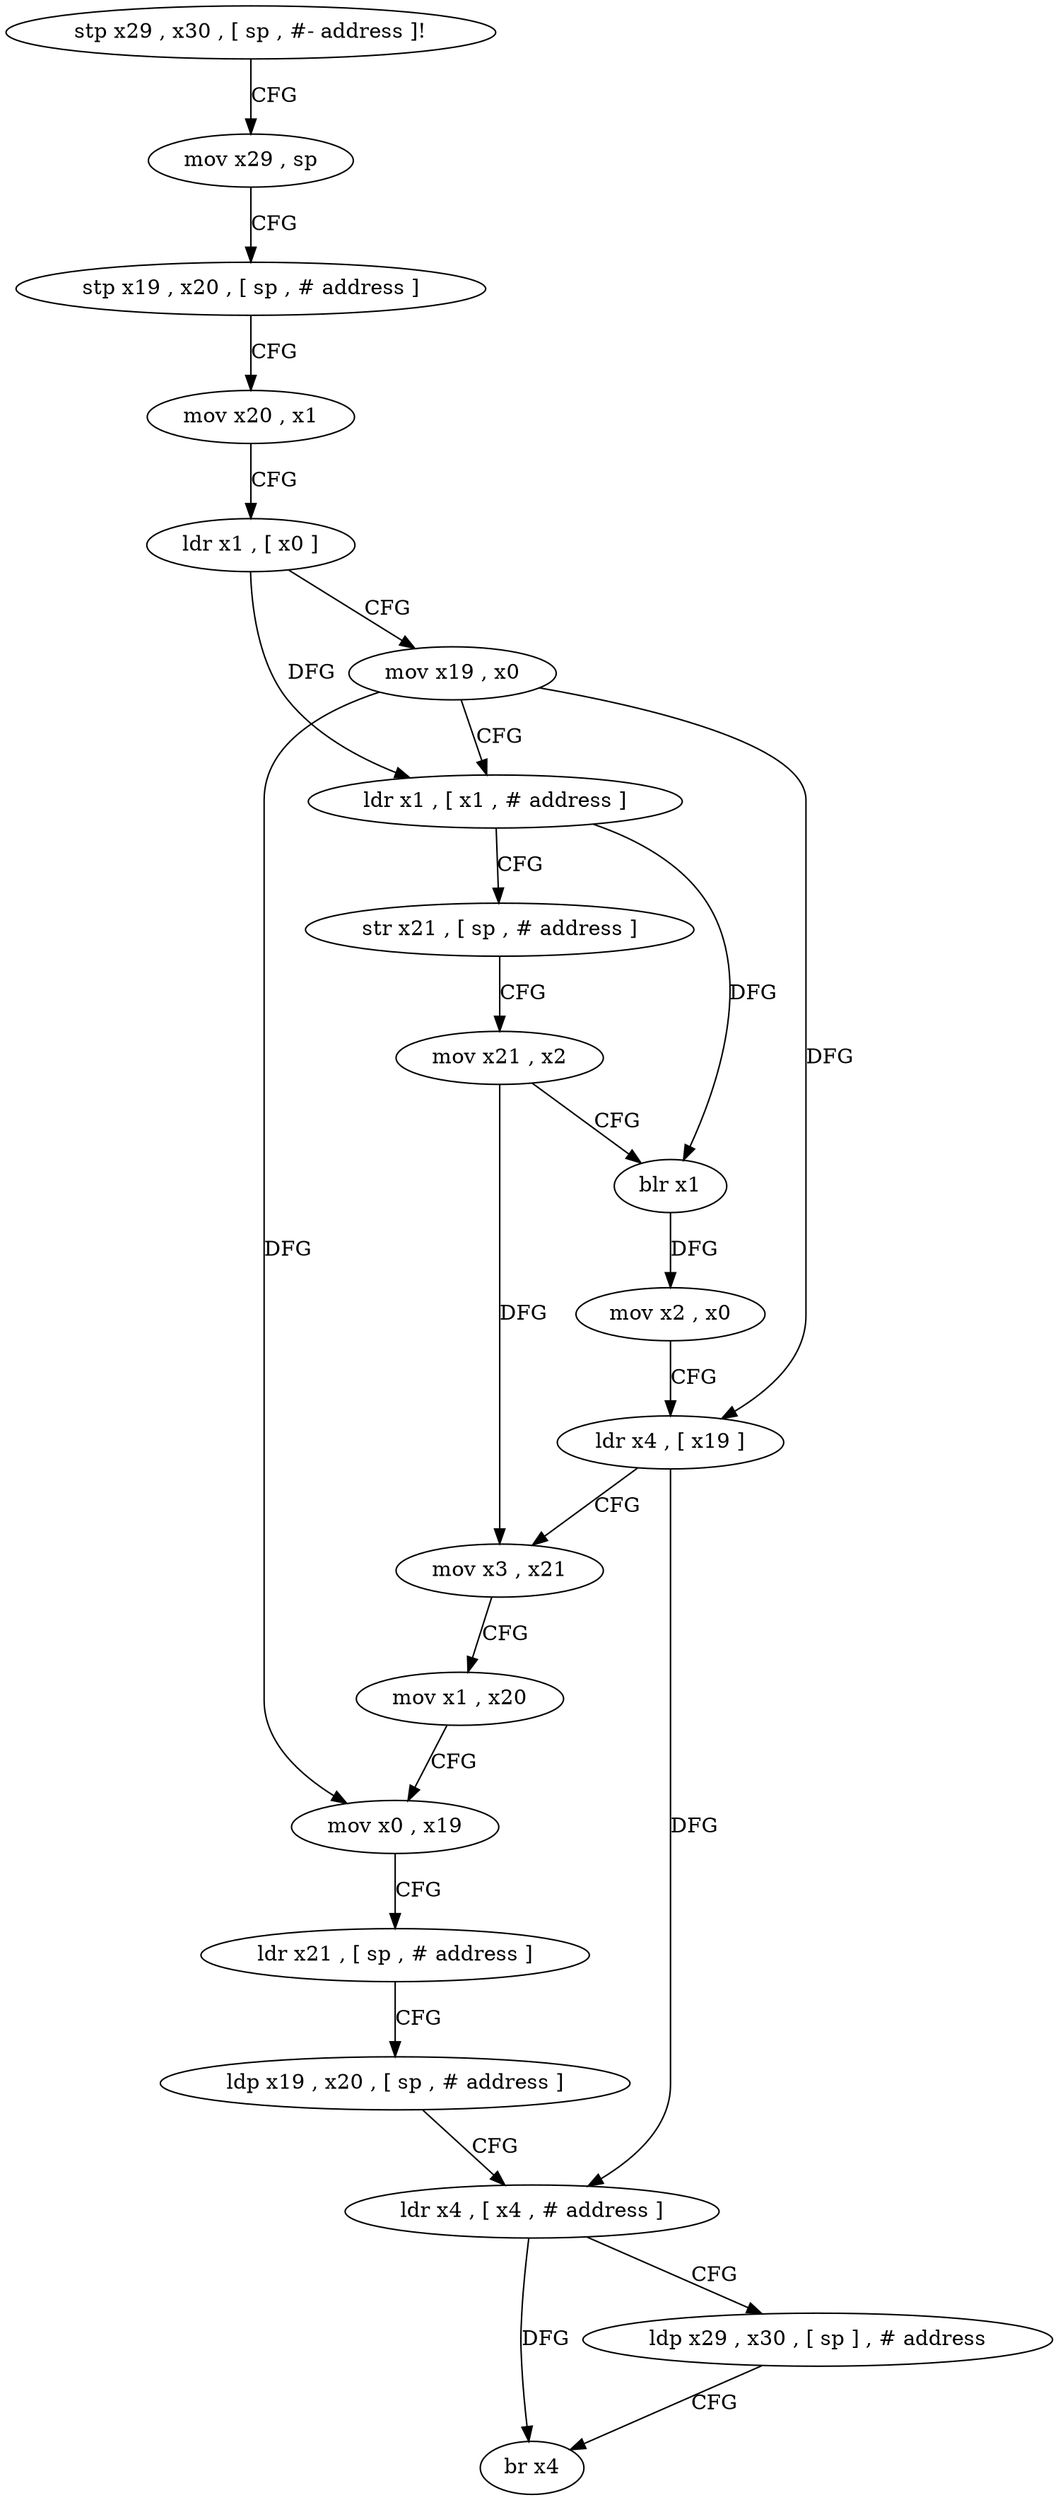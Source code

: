 digraph "func" {
"176576" [label = "stp x29 , x30 , [ sp , #- address ]!" ]
"176580" [label = "mov x29 , sp" ]
"176584" [label = "stp x19 , x20 , [ sp , # address ]" ]
"176588" [label = "mov x20 , x1" ]
"176592" [label = "ldr x1 , [ x0 ]" ]
"176596" [label = "mov x19 , x0" ]
"176600" [label = "ldr x1 , [ x1 , # address ]" ]
"176604" [label = "str x21 , [ sp , # address ]" ]
"176608" [label = "mov x21 , x2" ]
"176612" [label = "blr x1" ]
"176616" [label = "mov x2 , x0" ]
"176620" [label = "ldr x4 , [ x19 ]" ]
"176624" [label = "mov x3 , x21" ]
"176628" [label = "mov x1 , x20" ]
"176632" [label = "mov x0 , x19" ]
"176636" [label = "ldr x21 , [ sp , # address ]" ]
"176640" [label = "ldp x19 , x20 , [ sp , # address ]" ]
"176644" [label = "ldr x4 , [ x4 , # address ]" ]
"176648" [label = "ldp x29 , x30 , [ sp ] , # address" ]
"176652" [label = "br x4" ]
"176576" -> "176580" [ label = "CFG" ]
"176580" -> "176584" [ label = "CFG" ]
"176584" -> "176588" [ label = "CFG" ]
"176588" -> "176592" [ label = "CFG" ]
"176592" -> "176596" [ label = "CFG" ]
"176592" -> "176600" [ label = "DFG" ]
"176596" -> "176600" [ label = "CFG" ]
"176596" -> "176620" [ label = "DFG" ]
"176596" -> "176632" [ label = "DFG" ]
"176600" -> "176604" [ label = "CFG" ]
"176600" -> "176612" [ label = "DFG" ]
"176604" -> "176608" [ label = "CFG" ]
"176608" -> "176612" [ label = "CFG" ]
"176608" -> "176624" [ label = "DFG" ]
"176612" -> "176616" [ label = "DFG" ]
"176616" -> "176620" [ label = "CFG" ]
"176620" -> "176624" [ label = "CFG" ]
"176620" -> "176644" [ label = "DFG" ]
"176624" -> "176628" [ label = "CFG" ]
"176628" -> "176632" [ label = "CFG" ]
"176632" -> "176636" [ label = "CFG" ]
"176636" -> "176640" [ label = "CFG" ]
"176640" -> "176644" [ label = "CFG" ]
"176644" -> "176648" [ label = "CFG" ]
"176644" -> "176652" [ label = "DFG" ]
"176648" -> "176652" [ label = "CFG" ]
}
